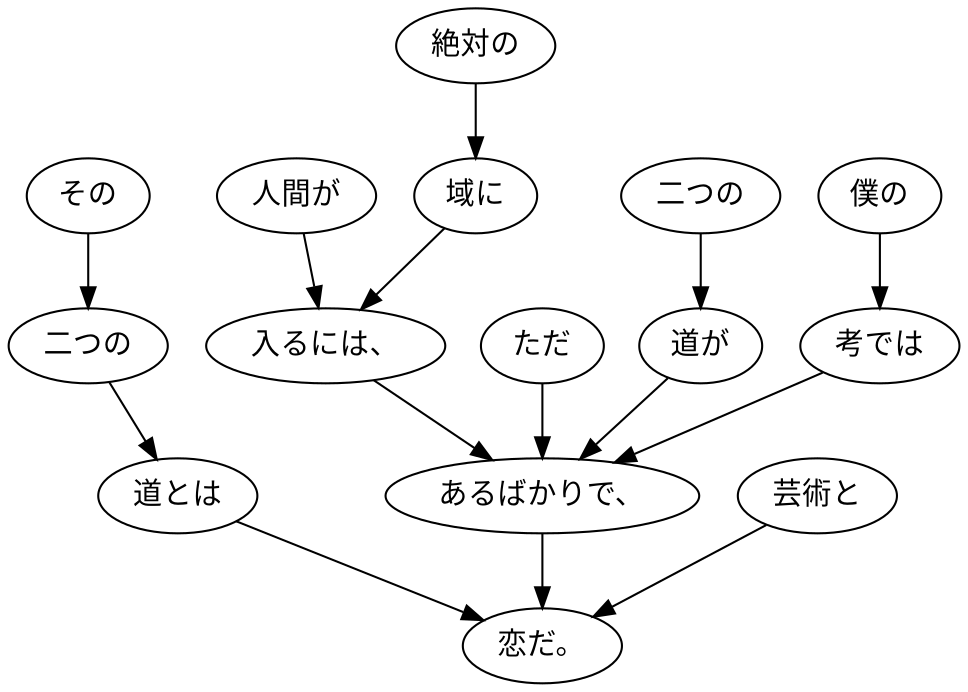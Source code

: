 digraph graph7884 {
	node0 [label="僕の"];
	node1 [label="考では"];
	node2 [label="人間が"];
	node3 [label="絶対の"];
	node4 [label="域に"];
	node5 [label="入るには、"];
	node6 [label="ただ"];
	node7 [label="二つの"];
	node8 [label="道が"];
	node9 [label="あるばかりで、"];
	node10 [label="その"];
	node11 [label="二つの"];
	node12 [label="道とは"];
	node13 [label="芸術と"];
	node14 [label="恋だ。"];
	node0 -> node1;
	node1 -> node9;
	node2 -> node5;
	node3 -> node4;
	node4 -> node5;
	node5 -> node9;
	node6 -> node9;
	node7 -> node8;
	node8 -> node9;
	node9 -> node14;
	node10 -> node11;
	node11 -> node12;
	node12 -> node14;
	node13 -> node14;
}
